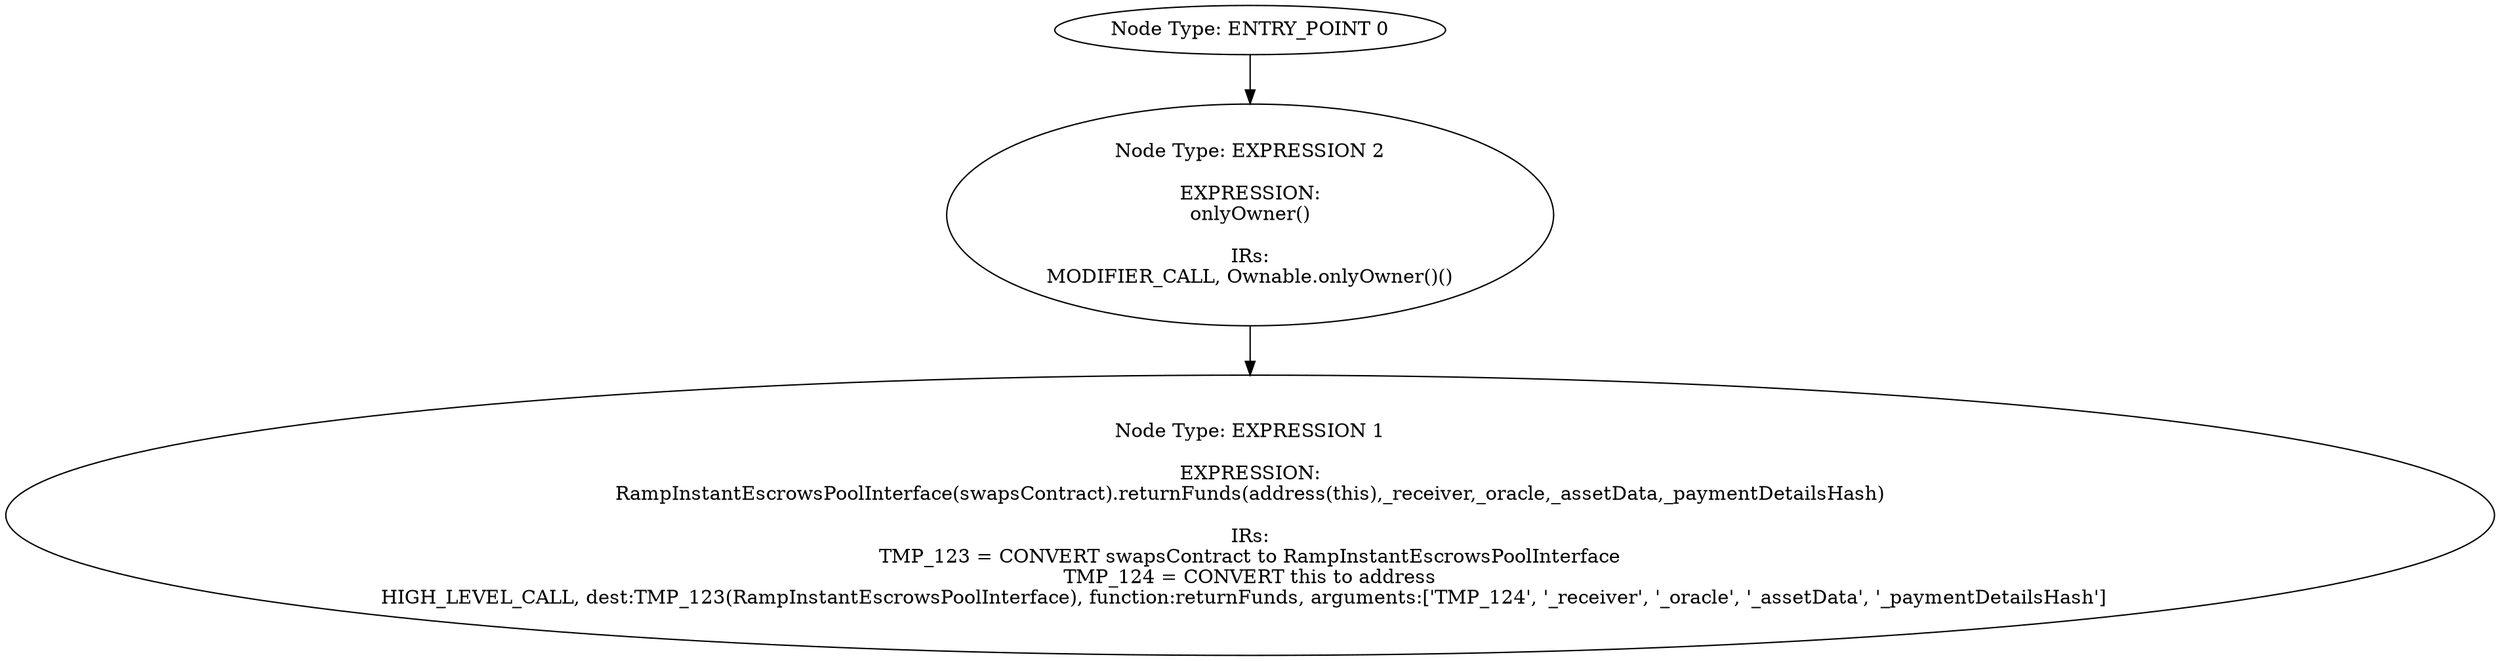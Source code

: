 digraph{
0[label="Node Type: ENTRY_POINT 0
"];
0->2;
1[label="Node Type: EXPRESSION 1

EXPRESSION:
RampInstantEscrowsPoolInterface(swapsContract).returnFunds(address(this),_receiver,_oracle,_assetData,_paymentDetailsHash)

IRs:
TMP_123 = CONVERT swapsContract to RampInstantEscrowsPoolInterface
TMP_124 = CONVERT this to address
HIGH_LEVEL_CALL, dest:TMP_123(RampInstantEscrowsPoolInterface), function:returnFunds, arguments:['TMP_124', '_receiver', '_oracle', '_assetData', '_paymentDetailsHash']  "];
2[label="Node Type: EXPRESSION 2

EXPRESSION:
onlyOwner()

IRs:
MODIFIER_CALL, Ownable.onlyOwner()()"];
2->1;
}
